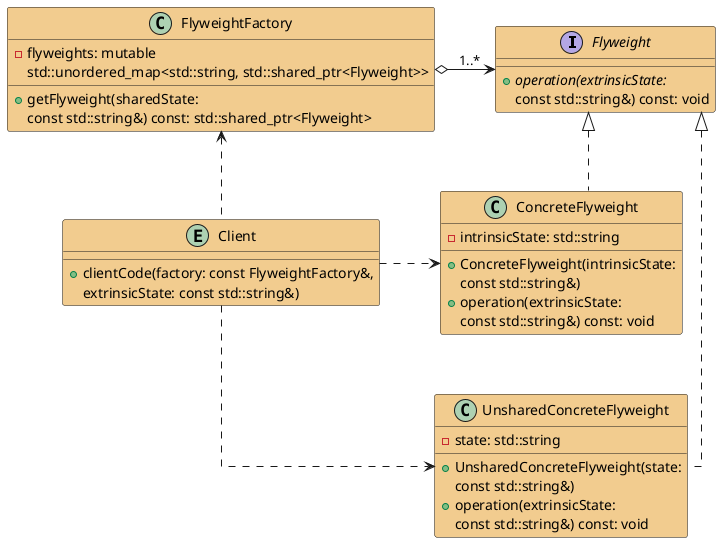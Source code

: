' Copyright (c) 2025 Franz Steinkress
' Licensed under the MIT License - see LICENSE for details
@startuml
skinparam nodesep 60
skinparam linetype ortho
skinparam classBackgroundColor #F2CC8F

interface Flyweight {
    + {abstract} operation(extrinsicState: 
      const std::string&) const: void
}
class ConcreteFlyweight {
    - intrinsicState: std::string
    + ConcreteFlyweight(intrinsicState: 
      const std::string&)
    + operation(extrinsicState: 
      const std::string&) const: void
}
class UnsharedConcreteFlyweight {
    - state: std::string
    + UnsharedConcreteFlyweight(state: 
      const std::string&)
    + operation(extrinsicState: 
      const std::string&) const: void
}
class FlyweightFactory {
    - flyweights: mutable 
      std::unordered_map<std::string, std::shared_ptr<Flyweight>>
    + getFlyweight(sharedState: 
      const std::string&) const: std::shared_ptr<Flyweight>
}
entity Client {
    + clientCode(factory: const FlyweightFactory&, 
      extrinsicState: const std::string&)
}

FlyweightFactory o-right-> "1..*  " Flyweight
Flyweight <|.. ConcreteFlyweight
Flyweight <|.. UnsharedConcreteFlyweight
ConcreteFlyweight -[hidden]right-> UnsharedConcreteFlyweight
Client .up.> FlyweightFactory
Client .right.> ConcreteFlyweight
Client ..> UnsharedConcreteFlyweight
@enduml
